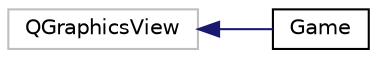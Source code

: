 digraph "Graficzna hierarchia klas"
{
 // LATEX_PDF_SIZE
  edge [fontname="Helvetica",fontsize="10",labelfontname="Helvetica",labelfontsize="10"];
  node [fontname="Helvetica",fontsize="10",shape=record];
  rankdir="LR";
  Node23 [label="QGraphicsView",height=0.2,width=0.4,color="grey75", fillcolor="white", style="filled",tooltip=" "];
  Node23 -> Node0 [dir="back",color="midnightblue",fontsize="10",style="solid",fontname="Helvetica"];
  Node0 [label="Game",height=0.2,width=0.4,color="black", fillcolor="white", style="filled",URL="$class_game.html",tooltip="The Game class Klasa ktora zarzadza cala gra oraz ktora tworzy mape."];
}
